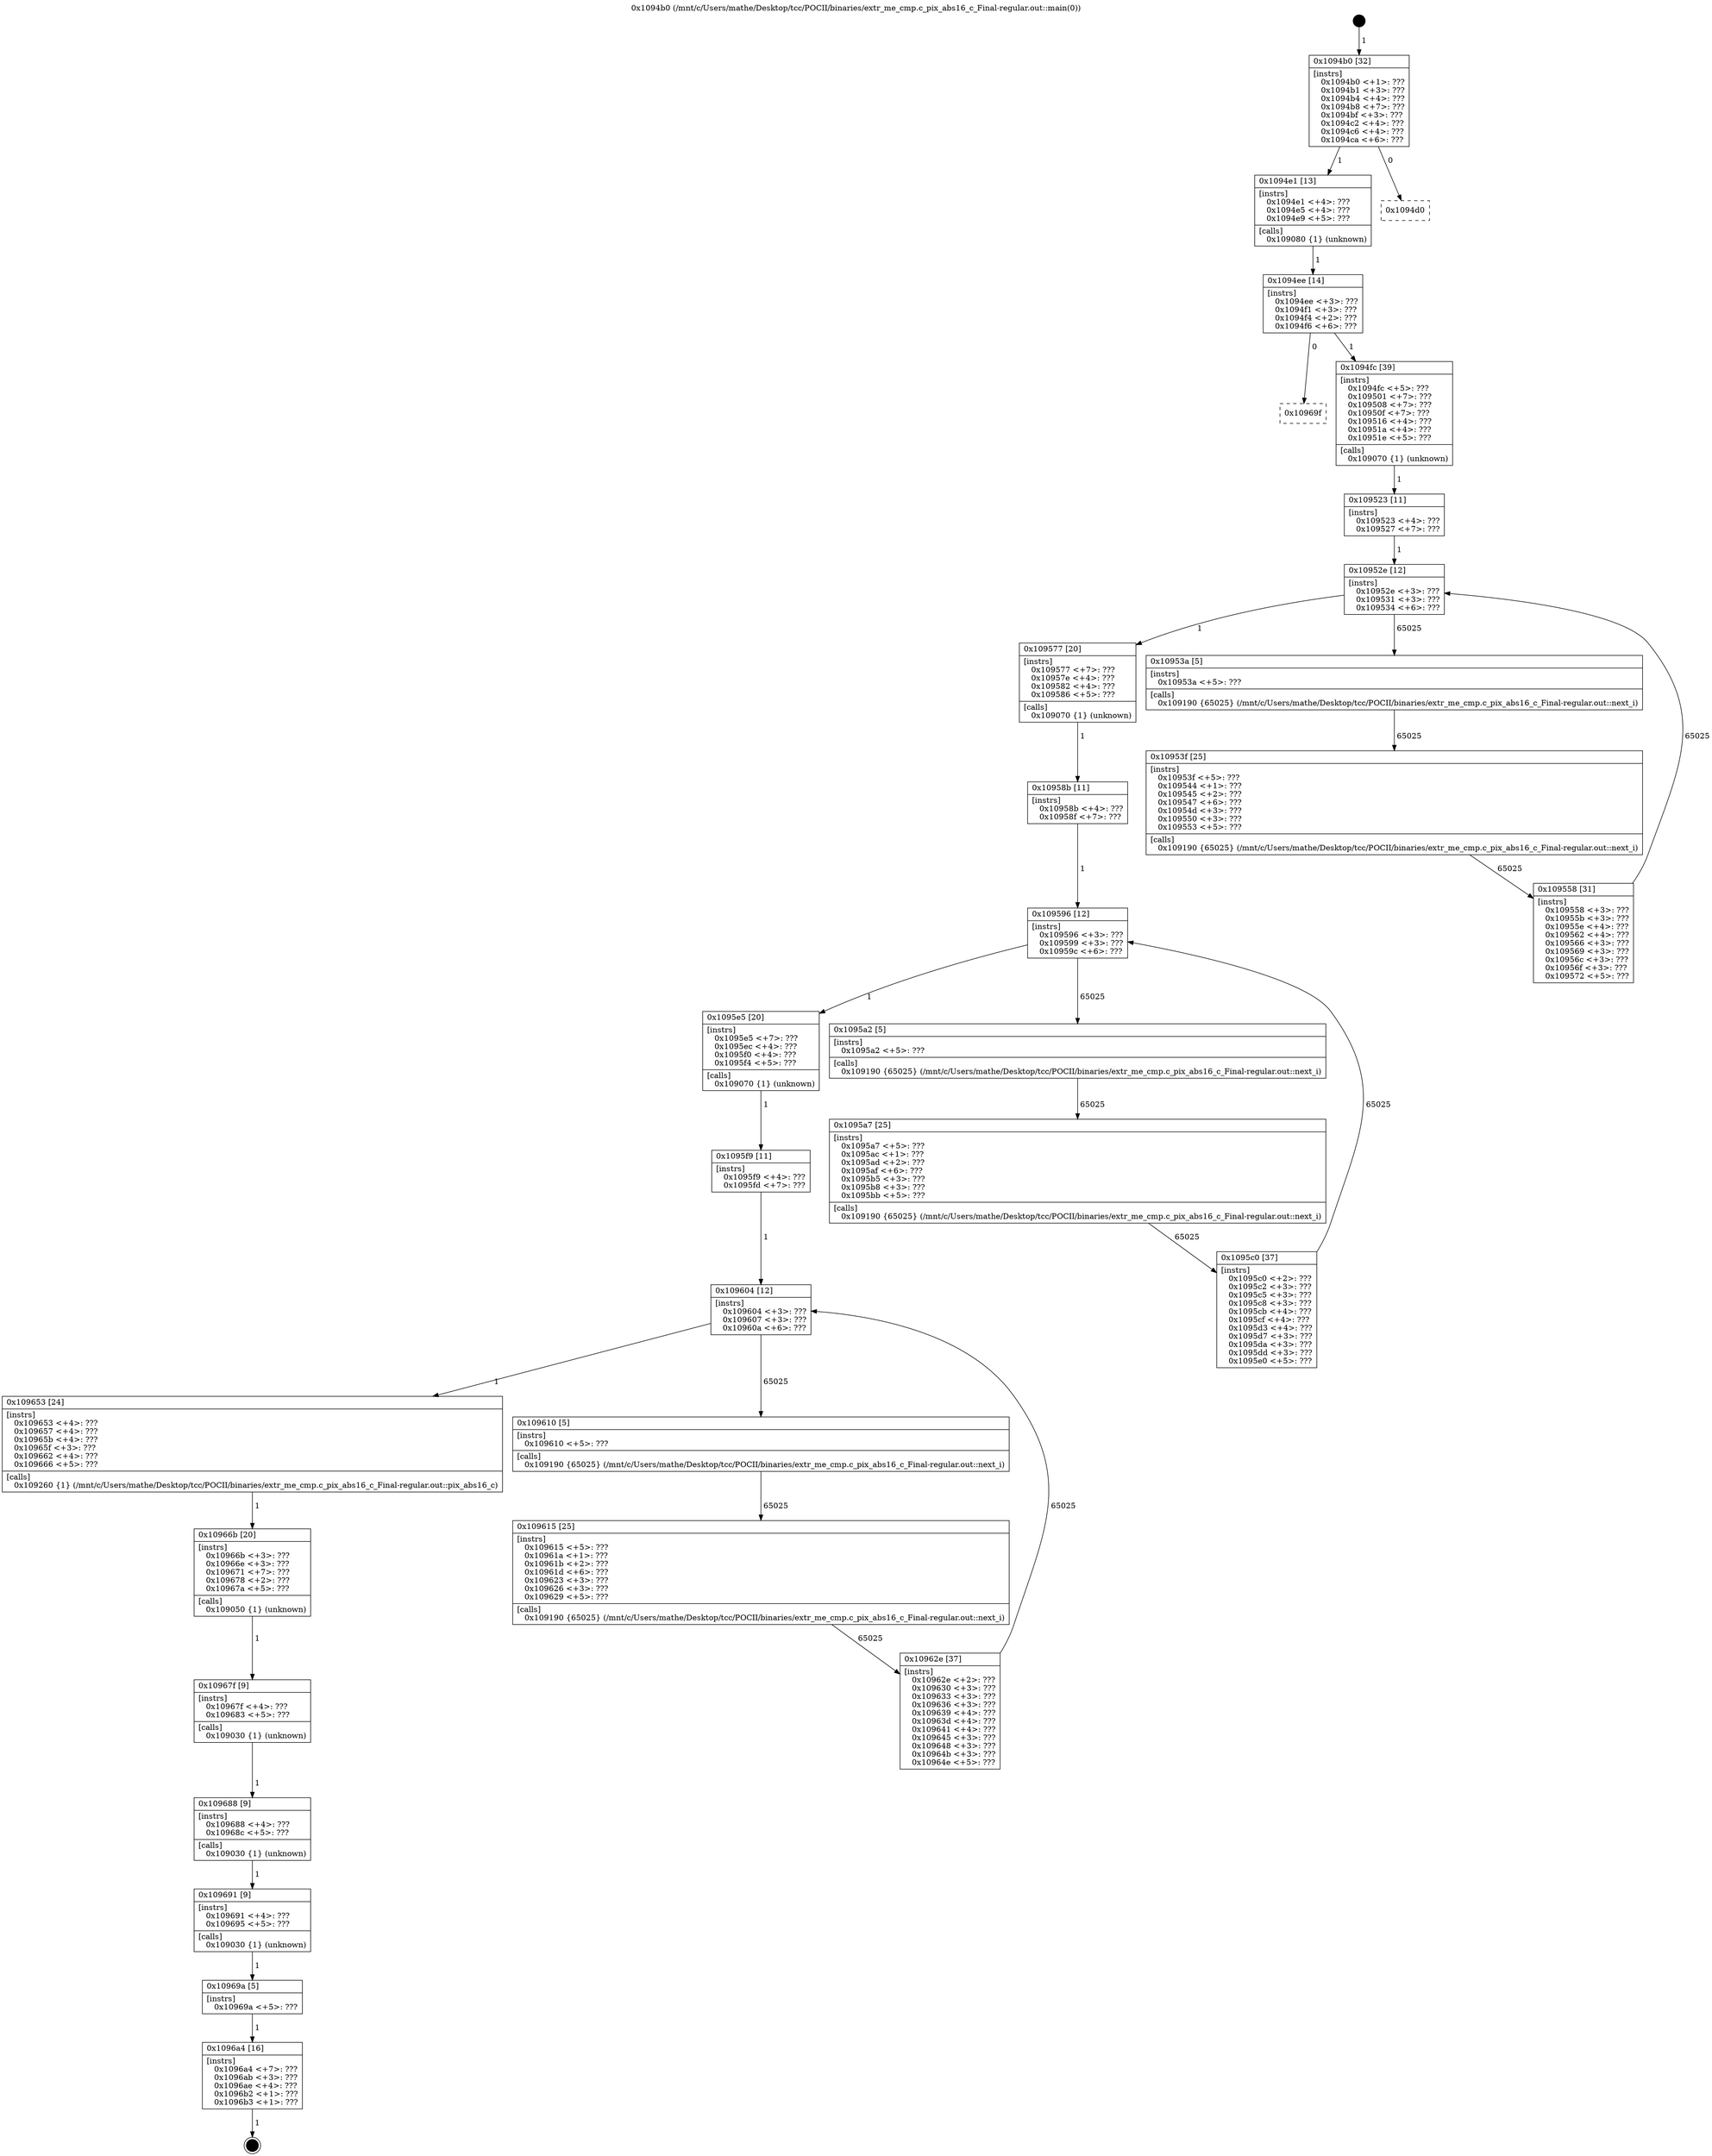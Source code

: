 digraph "0x1094b0" {
  label = "0x1094b0 (/mnt/c/Users/mathe/Desktop/tcc/POCII/binaries/extr_me_cmp.c_pix_abs16_c_Final-regular.out::main(0))"
  labelloc = "t"
  node[shape=record]

  Entry [label="",width=0.3,height=0.3,shape=circle,fillcolor=black,style=filled]
  "0x1094b0" [label="{
     0x1094b0 [32]\l
     | [instrs]\l
     &nbsp;&nbsp;0x1094b0 \<+1\>: ???\l
     &nbsp;&nbsp;0x1094b1 \<+3\>: ???\l
     &nbsp;&nbsp;0x1094b4 \<+4\>: ???\l
     &nbsp;&nbsp;0x1094b8 \<+7\>: ???\l
     &nbsp;&nbsp;0x1094bf \<+3\>: ???\l
     &nbsp;&nbsp;0x1094c2 \<+4\>: ???\l
     &nbsp;&nbsp;0x1094c6 \<+4\>: ???\l
     &nbsp;&nbsp;0x1094ca \<+6\>: ???\l
  }"]
  "0x1094e1" [label="{
     0x1094e1 [13]\l
     | [instrs]\l
     &nbsp;&nbsp;0x1094e1 \<+4\>: ???\l
     &nbsp;&nbsp;0x1094e5 \<+4\>: ???\l
     &nbsp;&nbsp;0x1094e9 \<+5\>: ???\l
     | [calls]\l
     &nbsp;&nbsp;0x109080 \{1\} (unknown)\l
  }"]
  "0x1094d0" [label="{
     0x1094d0\l
  }", style=dashed]
  "0x1094ee" [label="{
     0x1094ee [14]\l
     | [instrs]\l
     &nbsp;&nbsp;0x1094ee \<+3\>: ???\l
     &nbsp;&nbsp;0x1094f1 \<+3\>: ???\l
     &nbsp;&nbsp;0x1094f4 \<+2\>: ???\l
     &nbsp;&nbsp;0x1094f6 \<+6\>: ???\l
  }"]
  "0x10969f" [label="{
     0x10969f\l
  }", style=dashed]
  "0x1094fc" [label="{
     0x1094fc [39]\l
     | [instrs]\l
     &nbsp;&nbsp;0x1094fc \<+5\>: ???\l
     &nbsp;&nbsp;0x109501 \<+7\>: ???\l
     &nbsp;&nbsp;0x109508 \<+7\>: ???\l
     &nbsp;&nbsp;0x10950f \<+7\>: ???\l
     &nbsp;&nbsp;0x109516 \<+4\>: ???\l
     &nbsp;&nbsp;0x10951a \<+4\>: ???\l
     &nbsp;&nbsp;0x10951e \<+5\>: ???\l
     | [calls]\l
     &nbsp;&nbsp;0x109070 \{1\} (unknown)\l
  }"]
  Exit [label="",width=0.3,height=0.3,shape=circle,fillcolor=black,style=filled,peripheries=2]
  "0x10952e" [label="{
     0x10952e [12]\l
     | [instrs]\l
     &nbsp;&nbsp;0x10952e \<+3\>: ???\l
     &nbsp;&nbsp;0x109531 \<+3\>: ???\l
     &nbsp;&nbsp;0x109534 \<+6\>: ???\l
  }"]
  "0x109577" [label="{
     0x109577 [20]\l
     | [instrs]\l
     &nbsp;&nbsp;0x109577 \<+7\>: ???\l
     &nbsp;&nbsp;0x10957e \<+4\>: ???\l
     &nbsp;&nbsp;0x109582 \<+4\>: ???\l
     &nbsp;&nbsp;0x109586 \<+5\>: ???\l
     | [calls]\l
     &nbsp;&nbsp;0x109070 \{1\} (unknown)\l
  }"]
  "0x10953a" [label="{
     0x10953a [5]\l
     | [instrs]\l
     &nbsp;&nbsp;0x10953a \<+5\>: ???\l
     | [calls]\l
     &nbsp;&nbsp;0x109190 \{65025\} (/mnt/c/Users/mathe/Desktop/tcc/POCII/binaries/extr_me_cmp.c_pix_abs16_c_Final-regular.out::next_i)\l
  }"]
  "0x10953f" [label="{
     0x10953f [25]\l
     | [instrs]\l
     &nbsp;&nbsp;0x10953f \<+5\>: ???\l
     &nbsp;&nbsp;0x109544 \<+1\>: ???\l
     &nbsp;&nbsp;0x109545 \<+2\>: ???\l
     &nbsp;&nbsp;0x109547 \<+6\>: ???\l
     &nbsp;&nbsp;0x10954d \<+3\>: ???\l
     &nbsp;&nbsp;0x109550 \<+3\>: ???\l
     &nbsp;&nbsp;0x109553 \<+5\>: ???\l
     | [calls]\l
     &nbsp;&nbsp;0x109190 \{65025\} (/mnt/c/Users/mathe/Desktop/tcc/POCII/binaries/extr_me_cmp.c_pix_abs16_c_Final-regular.out::next_i)\l
  }"]
  "0x109558" [label="{
     0x109558 [31]\l
     | [instrs]\l
     &nbsp;&nbsp;0x109558 \<+3\>: ???\l
     &nbsp;&nbsp;0x10955b \<+3\>: ???\l
     &nbsp;&nbsp;0x10955e \<+4\>: ???\l
     &nbsp;&nbsp;0x109562 \<+4\>: ???\l
     &nbsp;&nbsp;0x109566 \<+3\>: ???\l
     &nbsp;&nbsp;0x109569 \<+3\>: ???\l
     &nbsp;&nbsp;0x10956c \<+3\>: ???\l
     &nbsp;&nbsp;0x10956f \<+3\>: ???\l
     &nbsp;&nbsp;0x109572 \<+5\>: ???\l
  }"]
  "0x109523" [label="{
     0x109523 [11]\l
     | [instrs]\l
     &nbsp;&nbsp;0x109523 \<+4\>: ???\l
     &nbsp;&nbsp;0x109527 \<+7\>: ???\l
  }"]
  "0x109596" [label="{
     0x109596 [12]\l
     | [instrs]\l
     &nbsp;&nbsp;0x109596 \<+3\>: ???\l
     &nbsp;&nbsp;0x109599 \<+3\>: ???\l
     &nbsp;&nbsp;0x10959c \<+6\>: ???\l
  }"]
  "0x1095e5" [label="{
     0x1095e5 [20]\l
     | [instrs]\l
     &nbsp;&nbsp;0x1095e5 \<+7\>: ???\l
     &nbsp;&nbsp;0x1095ec \<+4\>: ???\l
     &nbsp;&nbsp;0x1095f0 \<+4\>: ???\l
     &nbsp;&nbsp;0x1095f4 \<+5\>: ???\l
     | [calls]\l
     &nbsp;&nbsp;0x109070 \{1\} (unknown)\l
  }"]
  "0x1095a2" [label="{
     0x1095a2 [5]\l
     | [instrs]\l
     &nbsp;&nbsp;0x1095a2 \<+5\>: ???\l
     | [calls]\l
     &nbsp;&nbsp;0x109190 \{65025\} (/mnt/c/Users/mathe/Desktop/tcc/POCII/binaries/extr_me_cmp.c_pix_abs16_c_Final-regular.out::next_i)\l
  }"]
  "0x1095a7" [label="{
     0x1095a7 [25]\l
     | [instrs]\l
     &nbsp;&nbsp;0x1095a7 \<+5\>: ???\l
     &nbsp;&nbsp;0x1095ac \<+1\>: ???\l
     &nbsp;&nbsp;0x1095ad \<+2\>: ???\l
     &nbsp;&nbsp;0x1095af \<+6\>: ???\l
     &nbsp;&nbsp;0x1095b5 \<+3\>: ???\l
     &nbsp;&nbsp;0x1095b8 \<+3\>: ???\l
     &nbsp;&nbsp;0x1095bb \<+5\>: ???\l
     | [calls]\l
     &nbsp;&nbsp;0x109190 \{65025\} (/mnt/c/Users/mathe/Desktop/tcc/POCII/binaries/extr_me_cmp.c_pix_abs16_c_Final-regular.out::next_i)\l
  }"]
  "0x1095c0" [label="{
     0x1095c0 [37]\l
     | [instrs]\l
     &nbsp;&nbsp;0x1095c0 \<+2\>: ???\l
     &nbsp;&nbsp;0x1095c2 \<+3\>: ???\l
     &nbsp;&nbsp;0x1095c5 \<+3\>: ???\l
     &nbsp;&nbsp;0x1095c8 \<+3\>: ???\l
     &nbsp;&nbsp;0x1095cb \<+4\>: ???\l
     &nbsp;&nbsp;0x1095cf \<+4\>: ???\l
     &nbsp;&nbsp;0x1095d3 \<+4\>: ???\l
     &nbsp;&nbsp;0x1095d7 \<+3\>: ???\l
     &nbsp;&nbsp;0x1095da \<+3\>: ???\l
     &nbsp;&nbsp;0x1095dd \<+3\>: ???\l
     &nbsp;&nbsp;0x1095e0 \<+5\>: ???\l
  }"]
  "0x10958b" [label="{
     0x10958b [11]\l
     | [instrs]\l
     &nbsp;&nbsp;0x10958b \<+4\>: ???\l
     &nbsp;&nbsp;0x10958f \<+7\>: ???\l
  }"]
  "0x109604" [label="{
     0x109604 [12]\l
     | [instrs]\l
     &nbsp;&nbsp;0x109604 \<+3\>: ???\l
     &nbsp;&nbsp;0x109607 \<+3\>: ???\l
     &nbsp;&nbsp;0x10960a \<+6\>: ???\l
  }"]
  "0x109653" [label="{
     0x109653 [24]\l
     | [instrs]\l
     &nbsp;&nbsp;0x109653 \<+4\>: ???\l
     &nbsp;&nbsp;0x109657 \<+4\>: ???\l
     &nbsp;&nbsp;0x10965b \<+4\>: ???\l
     &nbsp;&nbsp;0x10965f \<+3\>: ???\l
     &nbsp;&nbsp;0x109662 \<+4\>: ???\l
     &nbsp;&nbsp;0x109666 \<+5\>: ???\l
     | [calls]\l
     &nbsp;&nbsp;0x109260 \{1\} (/mnt/c/Users/mathe/Desktop/tcc/POCII/binaries/extr_me_cmp.c_pix_abs16_c_Final-regular.out::pix_abs16_c)\l
  }"]
  "0x109610" [label="{
     0x109610 [5]\l
     | [instrs]\l
     &nbsp;&nbsp;0x109610 \<+5\>: ???\l
     | [calls]\l
     &nbsp;&nbsp;0x109190 \{65025\} (/mnt/c/Users/mathe/Desktop/tcc/POCII/binaries/extr_me_cmp.c_pix_abs16_c_Final-regular.out::next_i)\l
  }"]
  "0x109615" [label="{
     0x109615 [25]\l
     | [instrs]\l
     &nbsp;&nbsp;0x109615 \<+5\>: ???\l
     &nbsp;&nbsp;0x10961a \<+1\>: ???\l
     &nbsp;&nbsp;0x10961b \<+2\>: ???\l
     &nbsp;&nbsp;0x10961d \<+6\>: ???\l
     &nbsp;&nbsp;0x109623 \<+3\>: ???\l
     &nbsp;&nbsp;0x109626 \<+3\>: ???\l
     &nbsp;&nbsp;0x109629 \<+5\>: ???\l
     | [calls]\l
     &nbsp;&nbsp;0x109190 \{65025\} (/mnt/c/Users/mathe/Desktop/tcc/POCII/binaries/extr_me_cmp.c_pix_abs16_c_Final-regular.out::next_i)\l
  }"]
  "0x10962e" [label="{
     0x10962e [37]\l
     | [instrs]\l
     &nbsp;&nbsp;0x10962e \<+2\>: ???\l
     &nbsp;&nbsp;0x109630 \<+3\>: ???\l
     &nbsp;&nbsp;0x109633 \<+3\>: ???\l
     &nbsp;&nbsp;0x109636 \<+3\>: ???\l
     &nbsp;&nbsp;0x109639 \<+4\>: ???\l
     &nbsp;&nbsp;0x10963d \<+4\>: ???\l
     &nbsp;&nbsp;0x109641 \<+4\>: ???\l
     &nbsp;&nbsp;0x109645 \<+3\>: ???\l
     &nbsp;&nbsp;0x109648 \<+3\>: ???\l
     &nbsp;&nbsp;0x10964b \<+3\>: ???\l
     &nbsp;&nbsp;0x10964e \<+5\>: ???\l
  }"]
  "0x1095f9" [label="{
     0x1095f9 [11]\l
     | [instrs]\l
     &nbsp;&nbsp;0x1095f9 \<+4\>: ???\l
     &nbsp;&nbsp;0x1095fd \<+7\>: ???\l
  }"]
  "0x10966b" [label="{
     0x10966b [20]\l
     | [instrs]\l
     &nbsp;&nbsp;0x10966b \<+3\>: ???\l
     &nbsp;&nbsp;0x10966e \<+3\>: ???\l
     &nbsp;&nbsp;0x109671 \<+7\>: ???\l
     &nbsp;&nbsp;0x109678 \<+2\>: ???\l
     &nbsp;&nbsp;0x10967a \<+5\>: ???\l
     | [calls]\l
     &nbsp;&nbsp;0x109050 \{1\} (unknown)\l
  }"]
  "0x10967f" [label="{
     0x10967f [9]\l
     | [instrs]\l
     &nbsp;&nbsp;0x10967f \<+4\>: ???\l
     &nbsp;&nbsp;0x109683 \<+5\>: ???\l
     | [calls]\l
     &nbsp;&nbsp;0x109030 \{1\} (unknown)\l
  }"]
  "0x109688" [label="{
     0x109688 [9]\l
     | [instrs]\l
     &nbsp;&nbsp;0x109688 \<+4\>: ???\l
     &nbsp;&nbsp;0x10968c \<+5\>: ???\l
     | [calls]\l
     &nbsp;&nbsp;0x109030 \{1\} (unknown)\l
  }"]
  "0x109691" [label="{
     0x109691 [9]\l
     | [instrs]\l
     &nbsp;&nbsp;0x109691 \<+4\>: ???\l
     &nbsp;&nbsp;0x109695 \<+5\>: ???\l
     | [calls]\l
     &nbsp;&nbsp;0x109030 \{1\} (unknown)\l
  }"]
  "0x10969a" [label="{
     0x10969a [5]\l
     | [instrs]\l
     &nbsp;&nbsp;0x10969a \<+5\>: ???\l
  }"]
  "0x1096a4" [label="{
     0x1096a4 [16]\l
     | [instrs]\l
     &nbsp;&nbsp;0x1096a4 \<+7\>: ???\l
     &nbsp;&nbsp;0x1096ab \<+3\>: ???\l
     &nbsp;&nbsp;0x1096ae \<+4\>: ???\l
     &nbsp;&nbsp;0x1096b2 \<+1\>: ???\l
     &nbsp;&nbsp;0x1096b3 \<+1\>: ???\l
  }"]
  Entry -> "0x1094b0" [label=" 1"]
  "0x1094b0" -> "0x1094e1" [label=" 1"]
  "0x1094b0" -> "0x1094d0" [label=" 0"]
  "0x1094e1" -> "0x1094ee" [label=" 1"]
  "0x1094ee" -> "0x10969f" [label=" 0"]
  "0x1094ee" -> "0x1094fc" [label=" 1"]
  "0x1096a4" -> Exit [label=" 1"]
  "0x1094fc" -> "0x109523" [label=" 1"]
  "0x10952e" -> "0x109577" [label=" 1"]
  "0x10952e" -> "0x10953a" [label=" 65025"]
  "0x10953a" -> "0x10953f" [label=" 65025"]
  "0x10953f" -> "0x109558" [label=" 65025"]
  "0x109523" -> "0x10952e" [label=" 1"]
  "0x109558" -> "0x10952e" [label=" 65025"]
  "0x109577" -> "0x10958b" [label=" 1"]
  "0x109596" -> "0x1095e5" [label=" 1"]
  "0x109596" -> "0x1095a2" [label=" 65025"]
  "0x1095a2" -> "0x1095a7" [label=" 65025"]
  "0x1095a7" -> "0x1095c0" [label=" 65025"]
  "0x10958b" -> "0x109596" [label=" 1"]
  "0x1095c0" -> "0x109596" [label=" 65025"]
  "0x1095e5" -> "0x1095f9" [label=" 1"]
  "0x109604" -> "0x109653" [label=" 1"]
  "0x109604" -> "0x109610" [label=" 65025"]
  "0x109610" -> "0x109615" [label=" 65025"]
  "0x109615" -> "0x10962e" [label=" 65025"]
  "0x1095f9" -> "0x109604" [label=" 1"]
  "0x10962e" -> "0x109604" [label=" 65025"]
  "0x109653" -> "0x10966b" [label=" 1"]
  "0x10966b" -> "0x10967f" [label=" 1"]
  "0x10967f" -> "0x109688" [label=" 1"]
  "0x109688" -> "0x109691" [label=" 1"]
  "0x109691" -> "0x10969a" [label=" 1"]
  "0x10969a" -> "0x1096a4" [label=" 1"]
}
